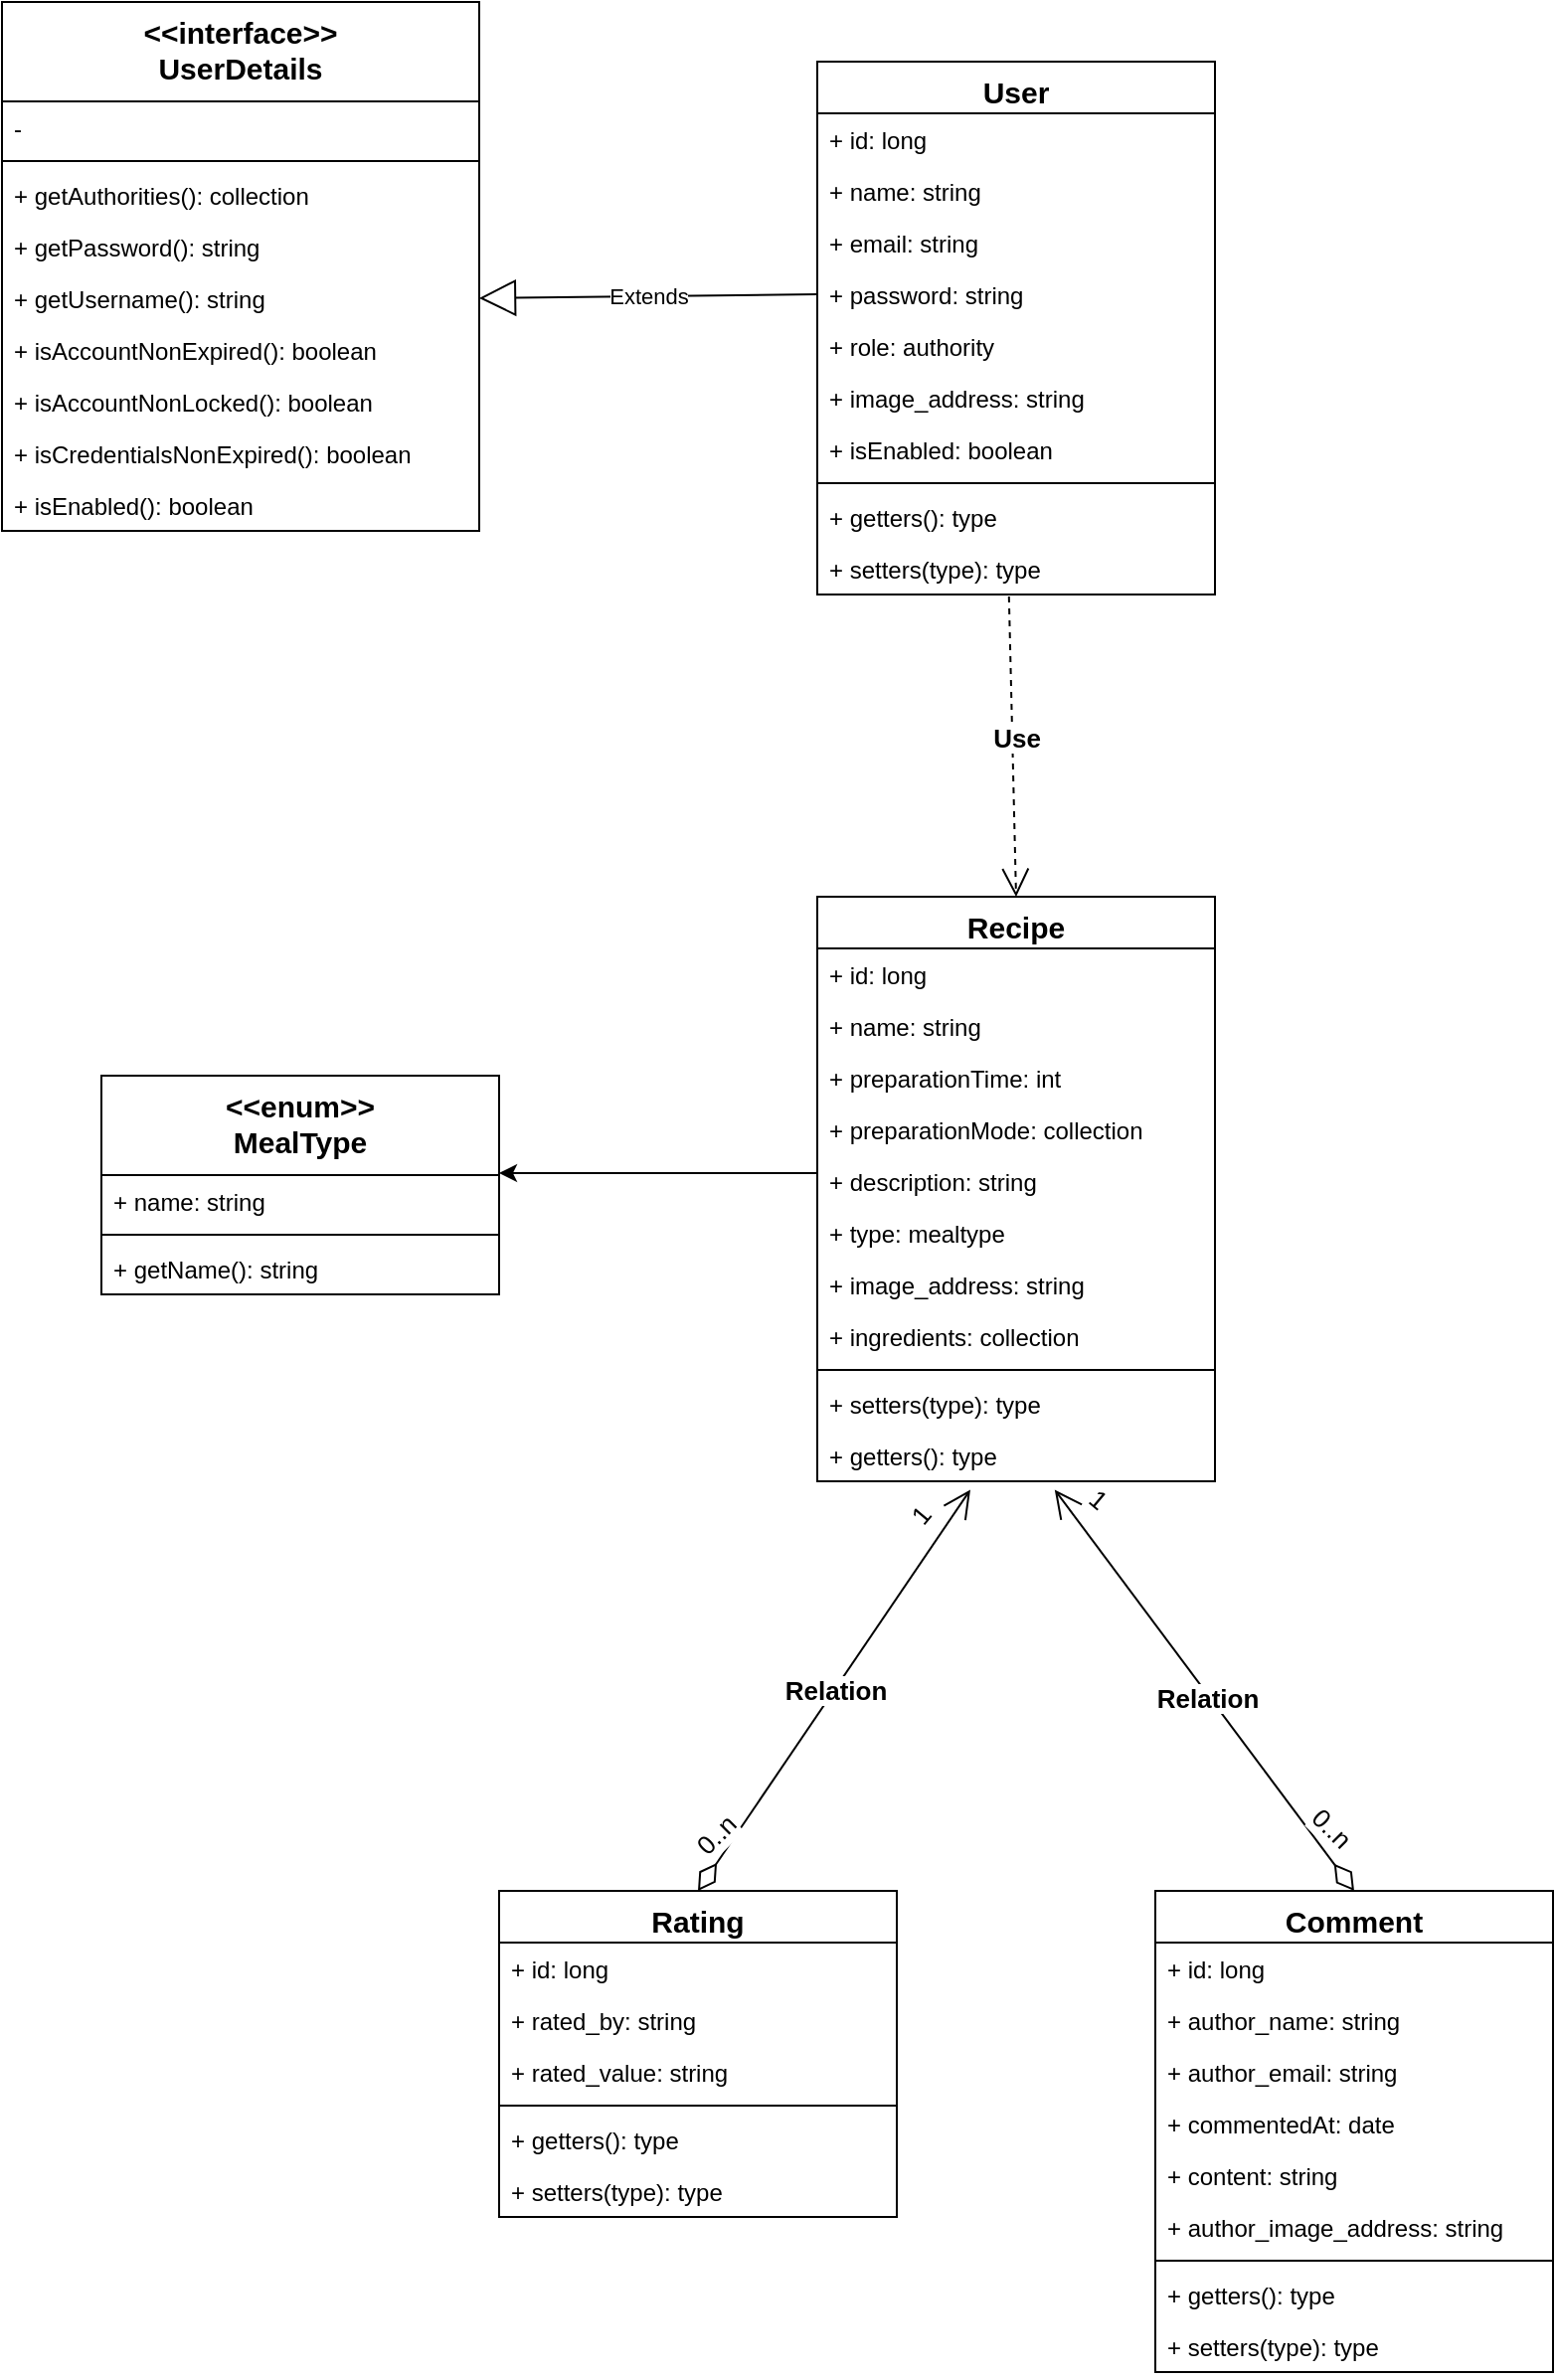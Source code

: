 <mxfile version="21.3.4" type="device">
  <diagram name="Page-1" id="LmjPoQaNmVL-sH4Kjqat">
    <mxGraphModel dx="1222" dy="1860" grid="1" gridSize="10" guides="1" tooltips="1" connect="1" arrows="1" fold="1" page="1" pageScale="1" pageWidth="850" pageHeight="1100" math="0" shadow="0">
      <root>
        <mxCell id="0" />
        <mxCell id="1" parent="0" />
        <mxCell id="A-tN03ZFV1effnhCEaM6-1" value="&lt;font style=&quot;font-size: 15px;&quot;&gt;User&lt;/font&gt;" style="swimlane;fontStyle=1;align=center;verticalAlign=top;childLayout=stackLayout;horizontal=1;startSize=26;horizontalStack=0;resizeParent=1;resizeParentMax=0;resizeLast=0;collapsible=1;marginBottom=0;whiteSpace=wrap;html=1;" vertex="1" parent="1">
          <mxGeometry x="550" y="-70" width="200" height="268" as="geometry" />
        </mxCell>
        <mxCell id="A-tN03ZFV1effnhCEaM6-2" value="+ id: long" style="text;strokeColor=none;fillColor=none;align=left;verticalAlign=top;spacingLeft=4;spacingRight=4;overflow=hidden;rotatable=0;points=[[0,0.5],[1,0.5]];portConstraint=eastwest;whiteSpace=wrap;html=1;" vertex="1" parent="A-tN03ZFV1effnhCEaM6-1">
          <mxGeometry y="26" width="200" height="26" as="geometry" />
        </mxCell>
        <mxCell id="A-tN03ZFV1effnhCEaM6-5" value="+ name: string" style="text;strokeColor=none;fillColor=none;align=left;verticalAlign=top;spacingLeft=4;spacingRight=4;overflow=hidden;rotatable=0;points=[[0,0.5],[1,0.5]];portConstraint=eastwest;whiteSpace=wrap;html=1;" vertex="1" parent="A-tN03ZFV1effnhCEaM6-1">
          <mxGeometry y="52" width="200" height="26" as="geometry" />
        </mxCell>
        <mxCell id="A-tN03ZFV1effnhCEaM6-49" value="+ email: string" style="text;strokeColor=none;fillColor=none;align=left;verticalAlign=top;spacingLeft=4;spacingRight=4;overflow=hidden;rotatable=0;points=[[0,0.5],[1,0.5]];portConstraint=eastwest;whiteSpace=wrap;html=1;" vertex="1" parent="A-tN03ZFV1effnhCEaM6-1">
          <mxGeometry y="78" width="200" height="26" as="geometry" />
        </mxCell>
        <mxCell id="A-tN03ZFV1effnhCEaM6-50" value="+ password: string" style="text;strokeColor=none;fillColor=none;align=left;verticalAlign=top;spacingLeft=4;spacingRight=4;overflow=hidden;rotatable=0;points=[[0,0.5],[1,0.5]];portConstraint=eastwest;whiteSpace=wrap;html=1;" vertex="1" parent="A-tN03ZFV1effnhCEaM6-1">
          <mxGeometry y="104" width="200" height="26" as="geometry" />
        </mxCell>
        <mxCell id="A-tN03ZFV1effnhCEaM6-51" value="+ role: authority" style="text;strokeColor=none;fillColor=none;align=left;verticalAlign=top;spacingLeft=4;spacingRight=4;overflow=hidden;rotatable=0;points=[[0,0.5],[1,0.5]];portConstraint=eastwest;whiteSpace=wrap;html=1;" vertex="1" parent="A-tN03ZFV1effnhCEaM6-1">
          <mxGeometry y="130" width="200" height="26" as="geometry" />
        </mxCell>
        <mxCell id="A-tN03ZFV1effnhCEaM6-52" value="+&amp;nbsp;image_address&lt;span style=&quot;background-color: initial;&quot;&gt;: string&lt;/span&gt;" style="text;strokeColor=none;fillColor=none;align=left;verticalAlign=top;spacingLeft=4;spacingRight=4;overflow=hidden;rotatable=0;points=[[0,0.5],[1,0.5]];portConstraint=eastwest;whiteSpace=wrap;html=1;" vertex="1" parent="A-tN03ZFV1effnhCEaM6-1">
          <mxGeometry y="156" width="200" height="26" as="geometry" />
        </mxCell>
        <mxCell id="A-tN03ZFV1effnhCEaM6-6" value="+&amp;nbsp;isEnabled&lt;span style=&quot;background-color: initial;&quot;&gt;: boolean&lt;/span&gt;" style="text;strokeColor=none;fillColor=none;align=left;verticalAlign=top;spacingLeft=4;spacingRight=4;overflow=hidden;rotatable=0;points=[[0,0.5],[1,0.5]];portConstraint=eastwest;whiteSpace=wrap;html=1;" vertex="1" parent="A-tN03ZFV1effnhCEaM6-1">
          <mxGeometry y="182" width="200" height="26" as="geometry" />
        </mxCell>
        <mxCell id="A-tN03ZFV1effnhCEaM6-3" value="" style="line;strokeWidth=1;fillColor=none;align=left;verticalAlign=middle;spacingTop=-1;spacingLeft=3;spacingRight=3;rotatable=0;labelPosition=right;points=[];portConstraint=eastwest;strokeColor=inherit;" vertex="1" parent="A-tN03ZFV1effnhCEaM6-1">
          <mxGeometry y="208" width="200" height="8" as="geometry" />
        </mxCell>
        <mxCell id="A-tN03ZFV1effnhCEaM6-4" value="+ getters(): type" style="text;strokeColor=none;fillColor=none;align=left;verticalAlign=top;spacingLeft=4;spacingRight=4;overflow=hidden;rotatable=0;points=[[0,0.5],[1,0.5]];portConstraint=eastwest;whiteSpace=wrap;html=1;" vertex="1" parent="A-tN03ZFV1effnhCEaM6-1">
          <mxGeometry y="216" width="200" height="26" as="geometry" />
        </mxCell>
        <mxCell id="A-tN03ZFV1effnhCEaM6-8" value="+ setters(type): type" style="text;strokeColor=none;fillColor=none;align=left;verticalAlign=top;spacingLeft=4;spacingRight=4;overflow=hidden;rotatable=0;points=[[0,0.5],[1,0.5]];portConstraint=eastwest;whiteSpace=wrap;html=1;" vertex="1" parent="A-tN03ZFV1effnhCEaM6-1">
          <mxGeometry y="242" width="200" height="26" as="geometry" />
        </mxCell>
        <mxCell id="A-tN03ZFV1effnhCEaM6-9" value="&lt;font style=&quot;font-size: 15px;&quot;&gt;Rating&lt;/font&gt;" style="swimlane;fontStyle=1;align=center;verticalAlign=top;childLayout=stackLayout;horizontal=1;startSize=26;horizontalStack=0;resizeParent=1;resizeParentMax=0;resizeLast=0;collapsible=1;marginBottom=0;whiteSpace=wrap;html=1;" vertex="1" parent="1">
          <mxGeometry x="390" y="850" width="200" height="164" as="geometry" />
        </mxCell>
        <mxCell id="A-tN03ZFV1effnhCEaM6-10" value="+ id: long" style="text;strokeColor=none;fillColor=none;align=left;verticalAlign=top;spacingLeft=4;spacingRight=4;overflow=hidden;rotatable=0;points=[[0,0.5],[1,0.5]];portConstraint=eastwest;whiteSpace=wrap;html=1;" vertex="1" parent="A-tN03ZFV1effnhCEaM6-9">
          <mxGeometry y="26" width="200" height="26" as="geometry" />
        </mxCell>
        <mxCell id="A-tN03ZFV1effnhCEaM6-11" value="+&amp;nbsp;rated_by&lt;span style=&quot;background-color: initial;&quot;&gt;: string&lt;/span&gt;" style="text;strokeColor=none;fillColor=none;align=left;verticalAlign=top;spacingLeft=4;spacingRight=4;overflow=hidden;rotatable=0;points=[[0,0.5],[1,0.5]];portConstraint=eastwest;whiteSpace=wrap;html=1;" vertex="1" parent="A-tN03ZFV1effnhCEaM6-9">
          <mxGeometry y="52" width="200" height="26" as="geometry" />
        </mxCell>
        <mxCell id="A-tN03ZFV1effnhCEaM6-12" value="+&amp;nbsp;rated_value&lt;span style=&quot;background-color: initial;&quot;&gt;: string&lt;/span&gt;" style="text;strokeColor=none;fillColor=none;align=left;verticalAlign=top;spacingLeft=4;spacingRight=4;overflow=hidden;rotatable=0;points=[[0,0.5],[1,0.5]];portConstraint=eastwest;whiteSpace=wrap;html=1;" vertex="1" parent="A-tN03ZFV1effnhCEaM6-9">
          <mxGeometry y="78" width="200" height="26" as="geometry" />
        </mxCell>
        <mxCell id="A-tN03ZFV1effnhCEaM6-13" value="" style="line;strokeWidth=1;fillColor=none;align=left;verticalAlign=middle;spacingTop=-1;spacingLeft=3;spacingRight=3;rotatable=0;labelPosition=right;points=[];portConstraint=eastwest;strokeColor=inherit;" vertex="1" parent="A-tN03ZFV1effnhCEaM6-9">
          <mxGeometry y="104" width="200" height="8" as="geometry" />
        </mxCell>
        <mxCell id="A-tN03ZFV1effnhCEaM6-90" value="+ getters(): type" style="text;strokeColor=none;fillColor=none;align=left;verticalAlign=top;spacingLeft=4;spacingRight=4;overflow=hidden;rotatable=0;points=[[0,0.5],[1,0.5]];portConstraint=eastwest;whiteSpace=wrap;html=1;" vertex="1" parent="A-tN03ZFV1effnhCEaM6-9">
          <mxGeometry y="112" width="200" height="26" as="geometry" />
        </mxCell>
        <mxCell id="A-tN03ZFV1effnhCEaM6-91" value="+ setters(type): type" style="text;strokeColor=none;fillColor=none;align=left;verticalAlign=top;spacingLeft=4;spacingRight=4;overflow=hidden;rotatable=0;points=[[0,0.5],[1,0.5]];portConstraint=eastwest;whiteSpace=wrap;html=1;" vertex="1" parent="A-tN03ZFV1effnhCEaM6-9">
          <mxGeometry y="138" width="200" height="26" as="geometry" />
        </mxCell>
        <mxCell id="A-tN03ZFV1effnhCEaM6-17" value="&lt;font style=&quot;font-size: 15px;&quot;&gt;Recipe&lt;/font&gt;" style="swimlane;fontStyle=1;align=center;verticalAlign=top;childLayout=stackLayout;horizontal=1;startSize=26;horizontalStack=0;resizeParent=1;resizeParentMax=0;resizeLast=0;collapsible=1;marginBottom=0;whiteSpace=wrap;html=1;" vertex="1" parent="1">
          <mxGeometry x="550" y="350" width="200" height="294" as="geometry" />
        </mxCell>
        <mxCell id="A-tN03ZFV1effnhCEaM6-18" value="+ id: long" style="text;strokeColor=none;fillColor=none;align=left;verticalAlign=top;spacingLeft=4;spacingRight=4;overflow=hidden;rotatable=0;points=[[0,0.5],[1,0.5]];portConstraint=eastwest;whiteSpace=wrap;html=1;" vertex="1" parent="A-tN03ZFV1effnhCEaM6-17">
          <mxGeometry y="26" width="200" height="26" as="geometry" />
        </mxCell>
        <mxCell id="A-tN03ZFV1effnhCEaM6-19" value="+ name: string" style="text;strokeColor=none;fillColor=none;align=left;verticalAlign=top;spacingLeft=4;spacingRight=4;overflow=hidden;rotatable=0;points=[[0,0.5],[1,0.5]];portConstraint=eastwest;whiteSpace=wrap;html=1;" vertex="1" parent="A-tN03ZFV1effnhCEaM6-17">
          <mxGeometry y="52" width="200" height="26" as="geometry" />
        </mxCell>
        <mxCell id="A-tN03ZFV1effnhCEaM6-73" value="+ preparationTime: int" style="text;strokeColor=none;fillColor=none;align=left;verticalAlign=top;spacingLeft=4;spacingRight=4;overflow=hidden;rotatable=0;points=[[0,0.5],[1,0.5]];portConstraint=eastwest;whiteSpace=wrap;html=1;" vertex="1" parent="A-tN03ZFV1effnhCEaM6-17">
          <mxGeometry y="78" width="200" height="26" as="geometry" />
        </mxCell>
        <mxCell id="A-tN03ZFV1effnhCEaM6-74" value="+ preparationMode: collection" style="text;strokeColor=none;fillColor=none;align=left;verticalAlign=top;spacingLeft=4;spacingRight=4;overflow=hidden;rotatable=0;points=[[0,0.5],[1,0.5]];portConstraint=eastwest;whiteSpace=wrap;html=1;" vertex="1" parent="A-tN03ZFV1effnhCEaM6-17">
          <mxGeometry y="104" width="200" height="26" as="geometry" />
        </mxCell>
        <mxCell id="A-tN03ZFV1effnhCEaM6-77" value="+ description: string" style="text;strokeColor=none;fillColor=none;align=left;verticalAlign=top;spacingLeft=4;spacingRight=4;overflow=hidden;rotatable=0;points=[[0,0.5],[1,0.5]];portConstraint=eastwest;whiteSpace=wrap;html=1;" vertex="1" parent="A-tN03ZFV1effnhCEaM6-17">
          <mxGeometry y="130" width="200" height="26" as="geometry" />
        </mxCell>
        <mxCell id="A-tN03ZFV1effnhCEaM6-79" value="+ type: mealtype" style="text;strokeColor=none;fillColor=none;align=left;verticalAlign=top;spacingLeft=4;spacingRight=4;overflow=hidden;rotatable=0;points=[[0,0.5],[1,0.5]];portConstraint=eastwest;whiteSpace=wrap;html=1;" vertex="1" parent="A-tN03ZFV1effnhCEaM6-17">
          <mxGeometry y="156" width="200" height="26" as="geometry" />
        </mxCell>
        <mxCell id="A-tN03ZFV1effnhCEaM6-20" value="+&amp;nbsp;image_address&lt;span style=&quot;background-color: initial;&quot;&gt;: string&lt;/span&gt;" style="text;strokeColor=none;fillColor=none;align=left;verticalAlign=top;spacingLeft=4;spacingRight=4;overflow=hidden;rotatable=0;points=[[0,0.5],[1,0.5]];portConstraint=eastwest;whiteSpace=wrap;html=1;" vertex="1" parent="A-tN03ZFV1effnhCEaM6-17">
          <mxGeometry y="182" width="200" height="26" as="geometry" />
        </mxCell>
        <mxCell id="A-tN03ZFV1effnhCEaM6-78" value="+ ingredients: collection" style="text;strokeColor=none;fillColor=none;align=left;verticalAlign=top;spacingLeft=4;spacingRight=4;overflow=hidden;rotatable=0;points=[[0,0.5],[1,0.5]];portConstraint=eastwest;whiteSpace=wrap;html=1;" vertex="1" parent="A-tN03ZFV1effnhCEaM6-17">
          <mxGeometry y="208" width="200" height="26" as="geometry" />
        </mxCell>
        <mxCell id="A-tN03ZFV1effnhCEaM6-21" value="" style="line;strokeWidth=1;fillColor=none;align=left;verticalAlign=middle;spacingTop=-1;spacingLeft=3;spacingRight=3;rotatable=0;labelPosition=right;points=[];portConstraint=eastwest;strokeColor=inherit;" vertex="1" parent="A-tN03ZFV1effnhCEaM6-17">
          <mxGeometry y="234" width="200" height="8" as="geometry" />
        </mxCell>
        <mxCell id="A-tN03ZFV1effnhCEaM6-95" value="+ setters(type): type" style="text;strokeColor=none;fillColor=none;align=left;verticalAlign=top;spacingLeft=4;spacingRight=4;overflow=hidden;rotatable=0;points=[[0,0.5],[1,0.5]];portConstraint=eastwest;whiteSpace=wrap;html=1;" vertex="1" parent="A-tN03ZFV1effnhCEaM6-17">
          <mxGeometry y="242" width="200" height="26" as="geometry" />
        </mxCell>
        <mxCell id="A-tN03ZFV1effnhCEaM6-94" value="+ getters(): type" style="text;strokeColor=none;fillColor=none;align=left;verticalAlign=top;spacingLeft=4;spacingRight=4;overflow=hidden;rotatable=0;points=[[0,0.5],[1,0.5]];portConstraint=eastwest;whiteSpace=wrap;html=1;" vertex="1" parent="A-tN03ZFV1effnhCEaM6-17">
          <mxGeometry y="268" width="200" height="26" as="geometry" />
        </mxCell>
        <mxCell id="A-tN03ZFV1effnhCEaM6-25" value="&lt;font style=&quot;font-size: 15px;&quot;&gt;Comment&lt;/font&gt;" style="swimlane;fontStyle=1;align=center;verticalAlign=top;childLayout=stackLayout;horizontal=1;startSize=26;horizontalStack=0;resizeParent=1;resizeParentMax=0;resizeLast=0;collapsible=1;marginBottom=0;whiteSpace=wrap;html=1;" vertex="1" parent="1">
          <mxGeometry x="720" y="850" width="200" height="242" as="geometry" />
        </mxCell>
        <mxCell id="A-tN03ZFV1effnhCEaM6-26" value="+ id: long" style="text;strokeColor=none;fillColor=none;align=left;verticalAlign=top;spacingLeft=4;spacingRight=4;overflow=hidden;rotatable=0;points=[[0,0.5],[1,0.5]];portConstraint=eastwest;whiteSpace=wrap;html=1;" vertex="1" parent="A-tN03ZFV1effnhCEaM6-25">
          <mxGeometry y="26" width="200" height="26" as="geometry" />
        </mxCell>
        <mxCell id="A-tN03ZFV1effnhCEaM6-27" value="+ author_name&lt;span style=&quot;background-color: initial;&quot;&gt;: string&lt;/span&gt;" style="text;strokeColor=none;fillColor=none;align=left;verticalAlign=top;spacingLeft=4;spacingRight=4;overflow=hidden;rotatable=0;points=[[0,0.5],[1,0.5]];portConstraint=eastwest;whiteSpace=wrap;html=1;" vertex="1" parent="A-tN03ZFV1effnhCEaM6-25">
          <mxGeometry y="52" width="200" height="26" as="geometry" />
        </mxCell>
        <mxCell id="A-tN03ZFV1effnhCEaM6-96" value="+&amp;nbsp;author_email&lt;span style=&quot;background-color: initial;&quot;&gt;: string&lt;/span&gt;" style="text;strokeColor=none;fillColor=none;align=left;verticalAlign=top;spacingLeft=4;spacingRight=4;overflow=hidden;rotatable=0;points=[[0,0.5],[1,0.5]];portConstraint=eastwest;whiteSpace=wrap;html=1;" vertex="1" parent="A-tN03ZFV1effnhCEaM6-25">
          <mxGeometry y="78" width="200" height="26" as="geometry" />
        </mxCell>
        <mxCell id="A-tN03ZFV1effnhCEaM6-97" value="+&amp;nbsp;commentedAt&lt;span style=&quot;background-color: initial;&quot;&gt;: date&lt;/span&gt;" style="text;strokeColor=none;fillColor=none;align=left;verticalAlign=top;spacingLeft=4;spacingRight=4;overflow=hidden;rotatable=0;points=[[0,0.5],[1,0.5]];portConstraint=eastwest;whiteSpace=wrap;html=1;" vertex="1" parent="A-tN03ZFV1effnhCEaM6-25">
          <mxGeometry y="104" width="200" height="26" as="geometry" />
        </mxCell>
        <mxCell id="A-tN03ZFV1effnhCEaM6-98" value="+&amp;nbsp;content&lt;span style=&quot;background-color: initial;&quot;&gt;: string&lt;/span&gt;" style="text;strokeColor=none;fillColor=none;align=left;verticalAlign=top;spacingLeft=4;spacingRight=4;overflow=hidden;rotatable=0;points=[[0,0.5],[1,0.5]];portConstraint=eastwest;whiteSpace=wrap;html=1;" vertex="1" parent="A-tN03ZFV1effnhCEaM6-25">
          <mxGeometry y="130" width="200" height="26" as="geometry" />
        </mxCell>
        <mxCell id="A-tN03ZFV1effnhCEaM6-28" value="+&amp;nbsp;author_image_address&lt;span style=&quot;background-color: initial;&quot;&gt;: string&lt;/span&gt;" style="text;strokeColor=none;fillColor=none;align=left;verticalAlign=top;spacingLeft=4;spacingRight=4;overflow=hidden;rotatable=0;points=[[0,0.5],[1,0.5]];portConstraint=eastwest;whiteSpace=wrap;html=1;" vertex="1" parent="A-tN03ZFV1effnhCEaM6-25">
          <mxGeometry y="156" width="200" height="26" as="geometry" />
        </mxCell>
        <mxCell id="A-tN03ZFV1effnhCEaM6-29" value="" style="line;strokeWidth=1;fillColor=none;align=left;verticalAlign=middle;spacingTop=-1;spacingLeft=3;spacingRight=3;rotatable=0;labelPosition=right;points=[];portConstraint=eastwest;strokeColor=inherit;" vertex="1" parent="A-tN03ZFV1effnhCEaM6-25">
          <mxGeometry y="182" width="200" height="8" as="geometry" />
        </mxCell>
        <mxCell id="A-tN03ZFV1effnhCEaM6-92" value="+ getters(): type" style="text;strokeColor=none;fillColor=none;align=left;verticalAlign=top;spacingLeft=4;spacingRight=4;overflow=hidden;rotatable=0;points=[[0,0.5],[1,0.5]];portConstraint=eastwest;whiteSpace=wrap;html=1;" vertex="1" parent="A-tN03ZFV1effnhCEaM6-25">
          <mxGeometry y="190" width="200" height="26" as="geometry" />
        </mxCell>
        <mxCell id="A-tN03ZFV1effnhCEaM6-93" value="+ setters(type): type" style="text;strokeColor=none;fillColor=none;align=left;verticalAlign=top;spacingLeft=4;spacingRight=4;overflow=hidden;rotatable=0;points=[[0,0.5],[1,0.5]];portConstraint=eastwest;whiteSpace=wrap;html=1;" vertex="1" parent="A-tN03ZFV1effnhCEaM6-25">
          <mxGeometry y="216" width="200" height="26" as="geometry" />
        </mxCell>
        <mxCell id="A-tN03ZFV1effnhCEaM6-40" value="Use" style="endArrow=open;endSize=12;dashed=1;html=1;rounded=0;entryX=0.5;entryY=0;entryDx=0;entryDy=0;fontStyle=1;horizontal=1;strokeWidth=1;fontSize=13;exitX=0.482;exitY=1.038;exitDx=0;exitDy=0;exitPerimeter=0;" edge="1" parent="1" source="A-tN03ZFV1effnhCEaM6-8" target="A-tN03ZFV1effnhCEaM6-17">
          <mxGeometry x="-0.059" y="2" width="160" relative="1" as="geometry">
            <mxPoint x="640" y="200" as="sourcePoint" />
            <mxPoint x="530" y="444.41" as="targetPoint" />
            <mxPoint as="offset" />
          </mxGeometry>
        </mxCell>
        <mxCell id="A-tN03ZFV1effnhCEaM6-42" value="Relation" style="endArrow=open;html=1;endSize=12;startArrow=diamondThin;startSize=14;startFill=0;rounded=0;exitX=0.5;exitY=0;exitDx=0;exitDy=0;fontStyle=1;fontSize=13;entryX=0.385;entryY=1.163;entryDx=0;entryDy=0;entryPerimeter=0;" edge="1" parent="1" source="A-tN03ZFV1effnhCEaM6-9" target="A-tN03ZFV1effnhCEaM6-94">
          <mxGeometry relative="1" as="geometry">
            <mxPoint x="490" y="670" as="sourcePoint" />
            <mxPoint x="633" y="671" as="targetPoint" />
          </mxGeometry>
        </mxCell>
        <mxCell id="A-tN03ZFV1effnhCEaM6-43" value="0..n" style="edgeLabel;resizable=0;html=1;align=left;verticalAlign=top;rotation=-45;fontSize=13;" connectable="0" vertex="1" parent="A-tN03ZFV1effnhCEaM6-42">
          <mxGeometry x="-1" relative="1" as="geometry">
            <mxPoint x="-10" y="-30" as="offset" />
          </mxGeometry>
        </mxCell>
        <mxCell id="A-tN03ZFV1effnhCEaM6-44" value="1" style="edgeLabel;resizable=0;html=1;align=right;verticalAlign=top;rotation=-50;fontSize=13;" connectable="0" vertex="1" parent="A-tN03ZFV1effnhCEaM6-42">
          <mxGeometry x="1" relative="1" as="geometry">
            <mxPoint x="-33" as="offset" />
          </mxGeometry>
        </mxCell>
        <mxCell id="A-tN03ZFV1effnhCEaM6-45" value="Relation" style="endArrow=open;html=1;endSize=12;startArrow=diamondThin;startSize=14;startFill=0;rounded=0;entryX=0.597;entryY=1.163;entryDx=0;entryDy=0;entryPerimeter=0;exitX=0.5;exitY=0;exitDx=0;exitDy=0;fontStyle=1;fontSize=13;" edge="1" parent="1" source="A-tN03ZFV1effnhCEaM6-25" target="A-tN03ZFV1effnhCEaM6-94">
          <mxGeometry x="-0.036" y="1" relative="1" as="geometry">
            <mxPoint x="770" y="599" as="sourcePoint" />
            <mxPoint x="666" y="672.522" as="targetPoint" />
            <mxPoint x="-1" as="offset" />
          </mxGeometry>
        </mxCell>
        <mxCell id="A-tN03ZFV1effnhCEaM6-46" value="0..n" style="edgeLabel;resizable=0;html=1;align=left;verticalAlign=top;rotation=45;fontSize=13;" connectable="0" vertex="1" parent="A-tN03ZFV1effnhCEaM6-45">
          <mxGeometry x="-1" relative="1" as="geometry">
            <mxPoint x="-10" y="-50" as="offset" />
          </mxGeometry>
        </mxCell>
        <mxCell id="A-tN03ZFV1effnhCEaM6-47" value="1" style="edgeLabel;resizable=0;html=1;align=right;verticalAlign=top;rotation=40;fontSize=13;" connectable="0" vertex="1" parent="A-tN03ZFV1effnhCEaM6-45">
          <mxGeometry x="1" relative="1" as="geometry">
            <mxPoint x="34" y="-3" as="offset" />
          </mxGeometry>
        </mxCell>
        <mxCell id="A-tN03ZFV1effnhCEaM6-53" value="&lt;font style=&quot;font-size: 15px;&quot;&gt;&amp;lt;&amp;lt;interface&amp;gt;&amp;gt;&lt;br&gt;UserDetails&lt;br&gt;&lt;br&gt;&lt;/font&gt;" style="swimlane;fontStyle=1;align=center;verticalAlign=top;childLayout=stackLayout;horizontal=1;startSize=50;horizontalStack=0;resizeParent=1;resizeParentMax=0;resizeLast=0;collapsible=1;marginBottom=0;whiteSpace=wrap;html=1;" vertex="1" parent="1">
          <mxGeometry x="140" y="-100" width="240" height="266" as="geometry" />
        </mxCell>
        <mxCell id="A-tN03ZFV1effnhCEaM6-60" value="-" style="text;strokeColor=none;fillColor=none;align=left;verticalAlign=top;spacingLeft=4;spacingRight=4;overflow=hidden;rotatable=0;points=[[0,0.5],[1,0.5]];portConstraint=eastwest;whiteSpace=wrap;html=1;" vertex="1" parent="A-tN03ZFV1effnhCEaM6-53">
          <mxGeometry y="50" width="240" height="26" as="geometry" />
        </mxCell>
        <mxCell id="A-tN03ZFV1effnhCEaM6-61" value="" style="line;strokeWidth=1;fillColor=none;align=left;verticalAlign=middle;spacingTop=-1;spacingLeft=3;spacingRight=3;rotatable=0;labelPosition=right;points=[];portConstraint=eastwest;strokeColor=inherit;" vertex="1" parent="A-tN03ZFV1effnhCEaM6-53">
          <mxGeometry y="76" width="240" height="8" as="geometry" />
        </mxCell>
        <mxCell id="A-tN03ZFV1effnhCEaM6-62" value="+&amp;nbsp;getAuthorities&lt;span style=&quot;background-color: initial;&quot;&gt;(): collection&lt;/span&gt;" style="text;strokeColor=none;fillColor=none;align=left;verticalAlign=top;spacingLeft=4;spacingRight=4;overflow=hidden;rotatable=0;points=[[0,0.5],[1,0.5]];portConstraint=eastwest;whiteSpace=wrap;html=1;" vertex="1" parent="A-tN03ZFV1effnhCEaM6-53">
          <mxGeometry y="84" width="240" height="26" as="geometry" />
        </mxCell>
        <mxCell id="A-tN03ZFV1effnhCEaM6-63" value="+&amp;nbsp;getPassword&lt;span style=&quot;background-color: initial;&quot;&gt;(): string&lt;/span&gt;" style="text;strokeColor=none;fillColor=none;align=left;verticalAlign=top;spacingLeft=4;spacingRight=4;overflow=hidden;rotatable=0;points=[[0,0.5],[1,0.5]];portConstraint=eastwest;whiteSpace=wrap;html=1;" vertex="1" parent="A-tN03ZFV1effnhCEaM6-53">
          <mxGeometry y="110" width="240" height="26" as="geometry" />
        </mxCell>
        <mxCell id="A-tN03ZFV1effnhCEaM6-64" value="+&amp;nbsp;getUsername&lt;span style=&quot;background-color: initial;&quot;&gt;(): string&lt;/span&gt;" style="text;strokeColor=none;fillColor=none;align=left;verticalAlign=top;spacingLeft=4;spacingRight=4;overflow=hidden;rotatable=0;points=[[0,0.5],[1,0.5]];portConstraint=eastwest;whiteSpace=wrap;html=1;" vertex="1" parent="A-tN03ZFV1effnhCEaM6-53">
          <mxGeometry y="136" width="240" height="26" as="geometry" />
        </mxCell>
        <mxCell id="A-tN03ZFV1effnhCEaM6-66" value="+&amp;nbsp;isAccountNonExpired&lt;span style=&quot;background-color: initial;&quot;&gt;(): boolean&lt;/span&gt;" style="text;strokeColor=none;fillColor=none;align=left;verticalAlign=top;spacingLeft=4;spacingRight=4;overflow=hidden;rotatable=0;points=[[0,0.5],[1,0.5]];portConstraint=eastwest;whiteSpace=wrap;html=1;" vertex="1" parent="A-tN03ZFV1effnhCEaM6-53">
          <mxGeometry y="162" width="240" height="26" as="geometry" />
        </mxCell>
        <mxCell id="A-tN03ZFV1effnhCEaM6-71" value="+&amp;nbsp;isAccountNonLocked&lt;span style=&quot;background-color: initial;&quot;&gt;(): boolean&lt;/span&gt;" style="text;strokeColor=none;fillColor=none;align=left;verticalAlign=top;spacingLeft=4;spacingRight=4;overflow=hidden;rotatable=0;points=[[0,0.5],[1,0.5]];portConstraint=eastwest;whiteSpace=wrap;html=1;" vertex="1" parent="A-tN03ZFV1effnhCEaM6-53">
          <mxGeometry y="188" width="240" height="26" as="geometry" />
        </mxCell>
        <mxCell id="A-tN03ZFV1effnhCEaM6-72" value="+&amp;nbsp;isCredentialsNonExpired&lt;span style=&quot;background-color: initial;&quot;&gt;(): boolean&lt;/span&gt;" style="text;strokeColor=none;fillColor=none;align=left;verticalAlign=top;spacingLeft=4;spacingRight=4;overflow=hidden;rotatable=0;points=[[0,0.5],[1,0.5]];portConstraint=eastwest;whiteSpace=wrap;html=1;" vertex="1" parent="A-tN03ZFV1effnhCEaM6-53">
          <mxGeometry y="214" width="240" height="26" as="geometry" />
        </mxCell>
        <mxCell id="A-tN03ZFV1effnhCEaM6-70" value="+&amp;nbsp;isEnabled&lt;span style=&quot;background-color: initial;&quot;&gt;(): boolean&lt;/span&gt;" style="text;strokeColor=none;fillColor=none;align=left;verticalAlign=top;spacingLeft=4;spacingRight=4;overflow=hidden;rotatable=0;points=[[0,0.5],[1,0.5]];portConstraint=eastwest;whiteSpace=wrap;html=1;" vertex="1" parent="A-tN03ZFV1effnhCEaM6-53">
          <mxGeometry y="240" width="240" height="26" as="geometry" />
        </mxCell>
        <mxCell id="A-tN03ZFV1effnhCEaM6-65" value="Extends" style="endArrow=block;endSize=16;endFill=0;html=1;rounded=0;entryX=1;entryY=0.5;entryDx=0;entryDy=0;exitX=0;exitY=0.5;exitDx=0;exitDy=0;" edge="1" parent="1" source="A-tN03ZFV1effnhCEaM6-50" target="A-tN03ZFV1effnhCEaM6-64">
          <mxGeometry width="160" relative="1" as="geometry">
            <mxPoint x="550" y="45" as="sourcePoint" />
            <mxPoint x="380" y="47" as="targetPoint" />
          </mxGeometry>
        </mxCell>
        <mxCell id="A-tN03ZFV1effnhCEaM6-80" value="&lt;font style=&quot;font-size: 15px;&quot;&gt;&amp;lt;&amp;lt;enum&amp;gt;&amp;gt;&lt;br&gt;MealType&lt;/font&gt;" style="swimlane;fontStyle=1;align=center;verticalAlign=top;childLayout=stackLayout;horizontal=1;startSize=50;horizontalStack=0;resizeParent=1;resizeParentMax=0;resizeLast=0;collapsible=1;marginBottom=0;whiteSpace=wrap;html=1;" vertex="1" parent="1">
          <mxGeometry x="190" y="440" width="200" height="110" as="geometry" />
        </mxCell>
        <mxCell id="A-tN03ZFV1effnhCEaM6-81" value="+ name: string" style="text;strokeColor=none;fillColor=none;align=left;verticalAlign=top;spacingLeft=4;spacingRight=4;overflow=hidden;rotatable=0;points=[[0,0.5],[1,0.5]];portConstraint=eastwest;whiteSpace=wrap;html=1;" vertex="1" parent="A-tN03ZFV1effnhCEaM6-80">
          <mxGeometry y="50" width="200" height="26" as="geometry" />
        </mxCell>
        <mxCell id="A-tN03ZFV1effnhCEaM6-84" value="" style="line;strokeWidth=1;fillColor=none;align=left;verticalAlign=middle;spacingTop=-1;spacingLeft=3;spacingRight=3;rotatable=0;labelPosition=right;points=[];portConstraint=eastwest;strokeColor=inherit;" vertex="1" parent="A-tN03ZFV1effnhCEaM6-80">
          <mxGeometry y="76" width="200" height="8" as="geometry" />
        </mxCell>
        <mxCell id="A-tN03ZFV1effnhCEaM6-85" value="+ getName(): string" style="text;strokeColor=none;fillColor=none;align=left;verticalAlign=top;spacingLeft=4;spacingRight=4;overflow=hidden;rotatable=0;points=[[0,0.5],[1,0.5]];portConstraint=eastwest;whiteSpace=wrap;html=1;" vertex="1" parent="A-tN03ZFV1effnhCEaM6-80">
          <mxGeometry y="84" width="200" height="26" as="geometry" />
        </mxCell>
        <mxCell id="A-tN03ZFV1effnhCEaM6-88" style="rounded=0;orthogonalLoop=1;jettySize=auto;html=1;" edge="1" parent="1">
          <mxGeometry relative="1" as="geometry">
            <mxPoint x="550" y="489" as="sourcePoint" />
            <mxPoint x="390" y="489" as="targetPoint" />
          </mxGeometry>
        </mxCell>
      </root>
    </mxGraphModel>
  </diagram>
</mxfile>
